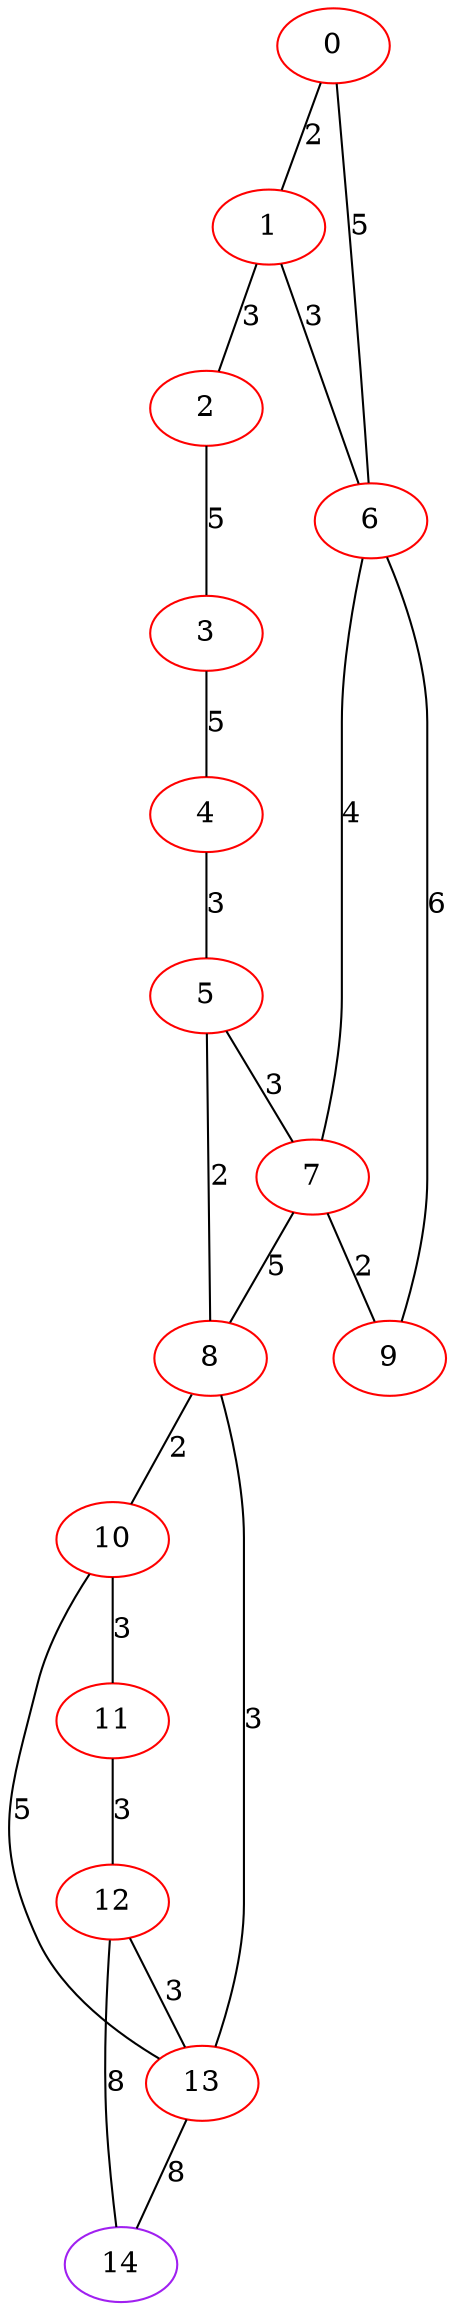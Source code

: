 graph "" {
0 [color=red, weight=1];
1 [color=red, weight=1];
2 [color=red, weight=1];
3 [color=red, weight=1];
4 [color=red, weight=1];
5 [color=red, weight=1];
6 [color=red, weight=1];
7 [color=red, weight=1];
8 [color=red, weight=1];
9 [color=red, weight=1];
10 [color=red, weight=1];
11 [color=red, weight=1];
12 [color=red, weight=1];
13 [color=red, weight=1];
14 [color=purple, weight=4];
0 -- 1  [key=0, label=2];
0 -- 6  [key=0, label=5];
1 -- 2  [key=0, label=3];
1 -- 6  [key=0, label=3];
2 -- 3  [key=0, label=5];
3 -- 4  [key=0, label=5];
4 -- 5  [key=0, label=3];
5 -- 8  [key=0, label=2];
5 -- 7  [key=0, label=3];
6 -- 9  [key=0, label=6];
6 -- 7  [key=0, label=4];
7 -- 8  [key=0, label=5];
7 -- 9  [key=0, label=2];
8 -- 10  [key=0, label=2];
8 -- 13  [key=0, label=3];
10 -- 11  [key=0, label=3];
10 -- 13  [key=0, label=5];
11 -- 12  [key=0, label=3];
12 -- 13  [key=0, label=3];
12 -- 14  [key=0, label=8];
13 -- 14  [key=0, label=8];
}
